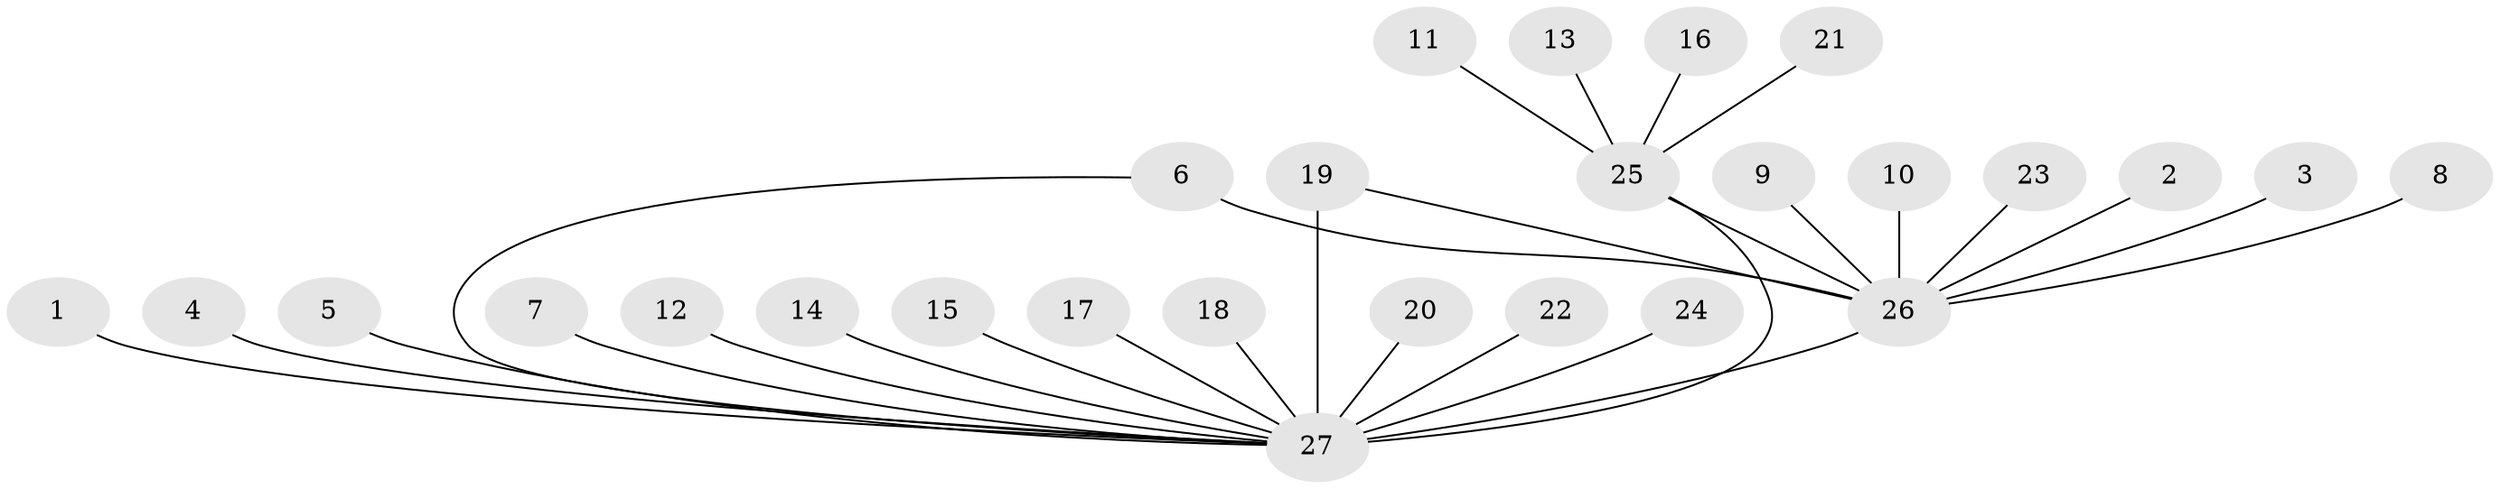 // original degree distribution, {15: 0.019230769230769232, 2: 0.21153846153846154, 16: 0.019230769230769232, 1: 0.5961538461538461, 4: 0.057692307692307696, 5: 0.038461538461538464, 3: 0.019230769230769232, 10: 0.019230769230769232, 7: 0.019230769230769232}
// Generated by graph-tools (version 1.1) at 2025/49/03/09/25 03:49:57]
// undirected, 27 vertices, 29 edges
graph export_dot {
graph [start="1"]
  node [color=gray90,style=filled];
  1;
  2;
  3;
  4;
  5;
  6;
  7;
  8;
  9;
  10;
  11;
  12;
  13;
  14;
  15;
  16;
  17;
  18;
  19;
  20;
  21;
  22;
  23;
  24;
  25;
  26;
  27;
  1 -- 27 [weight=1.0];
  2 -- 26 [weight=1.0];
  3 -- 26 [weight=1.0];
  4 -- 27 [weight=1.0];
  5 -- 27 [weight=1.0];
  6 -- 26 [weight=2.0];
  6 -- 27 [weight=1.0];
  7 -- 27 [weight=1.0];
  8 -- 26 [weight=1.0];
  9 -- 26 [weight=1.0];
  10 -- 26 [weight=1.0];
  11 -- 25 [weight=1.0];
  12 -- 27 [weight=1.0];
  13 -- 25 [weight=1.0];
  14 -- 27 [weight=1.0];
  15 -- 27 [weight=1.0];
  16 -- 25 [weight=1.0];
  17 -- 27 [weight=1.0];
  18 -- 27 [weight=1.0];
  19 -- 26 [weight=1.0];
  19 -- 27 [weight=3.0];
  20 -- 27 [weight=1.0];
  21 -- 25 [weight=1.0];
  22 -- 27 [weight=1.0];
  23 -- 26 [weight=1.0];
  24 -- 27 [weight=1.0];
  25 -- 26 [weight=1.0];
  25 -- 27 [weight=2.0];
  26 -- 27 [weight=3.0];
}
